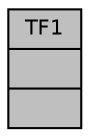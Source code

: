 digraph "TF1"
{
 // INTERACTIVE_SVG=YES
  bgcolor="transparent";
  edge [fontname="Helvetica",fontsize="10",labelfontname="Helvetica",labelfontsize="10"];
  node [fontname="Helvetica",fontsize="10",shape=record];
  Node1 [label="{TF1\n||}",height=0.2,width=0.4,color="black", fillcolor="grey75", style="filled", fontcolor="black"];
}
